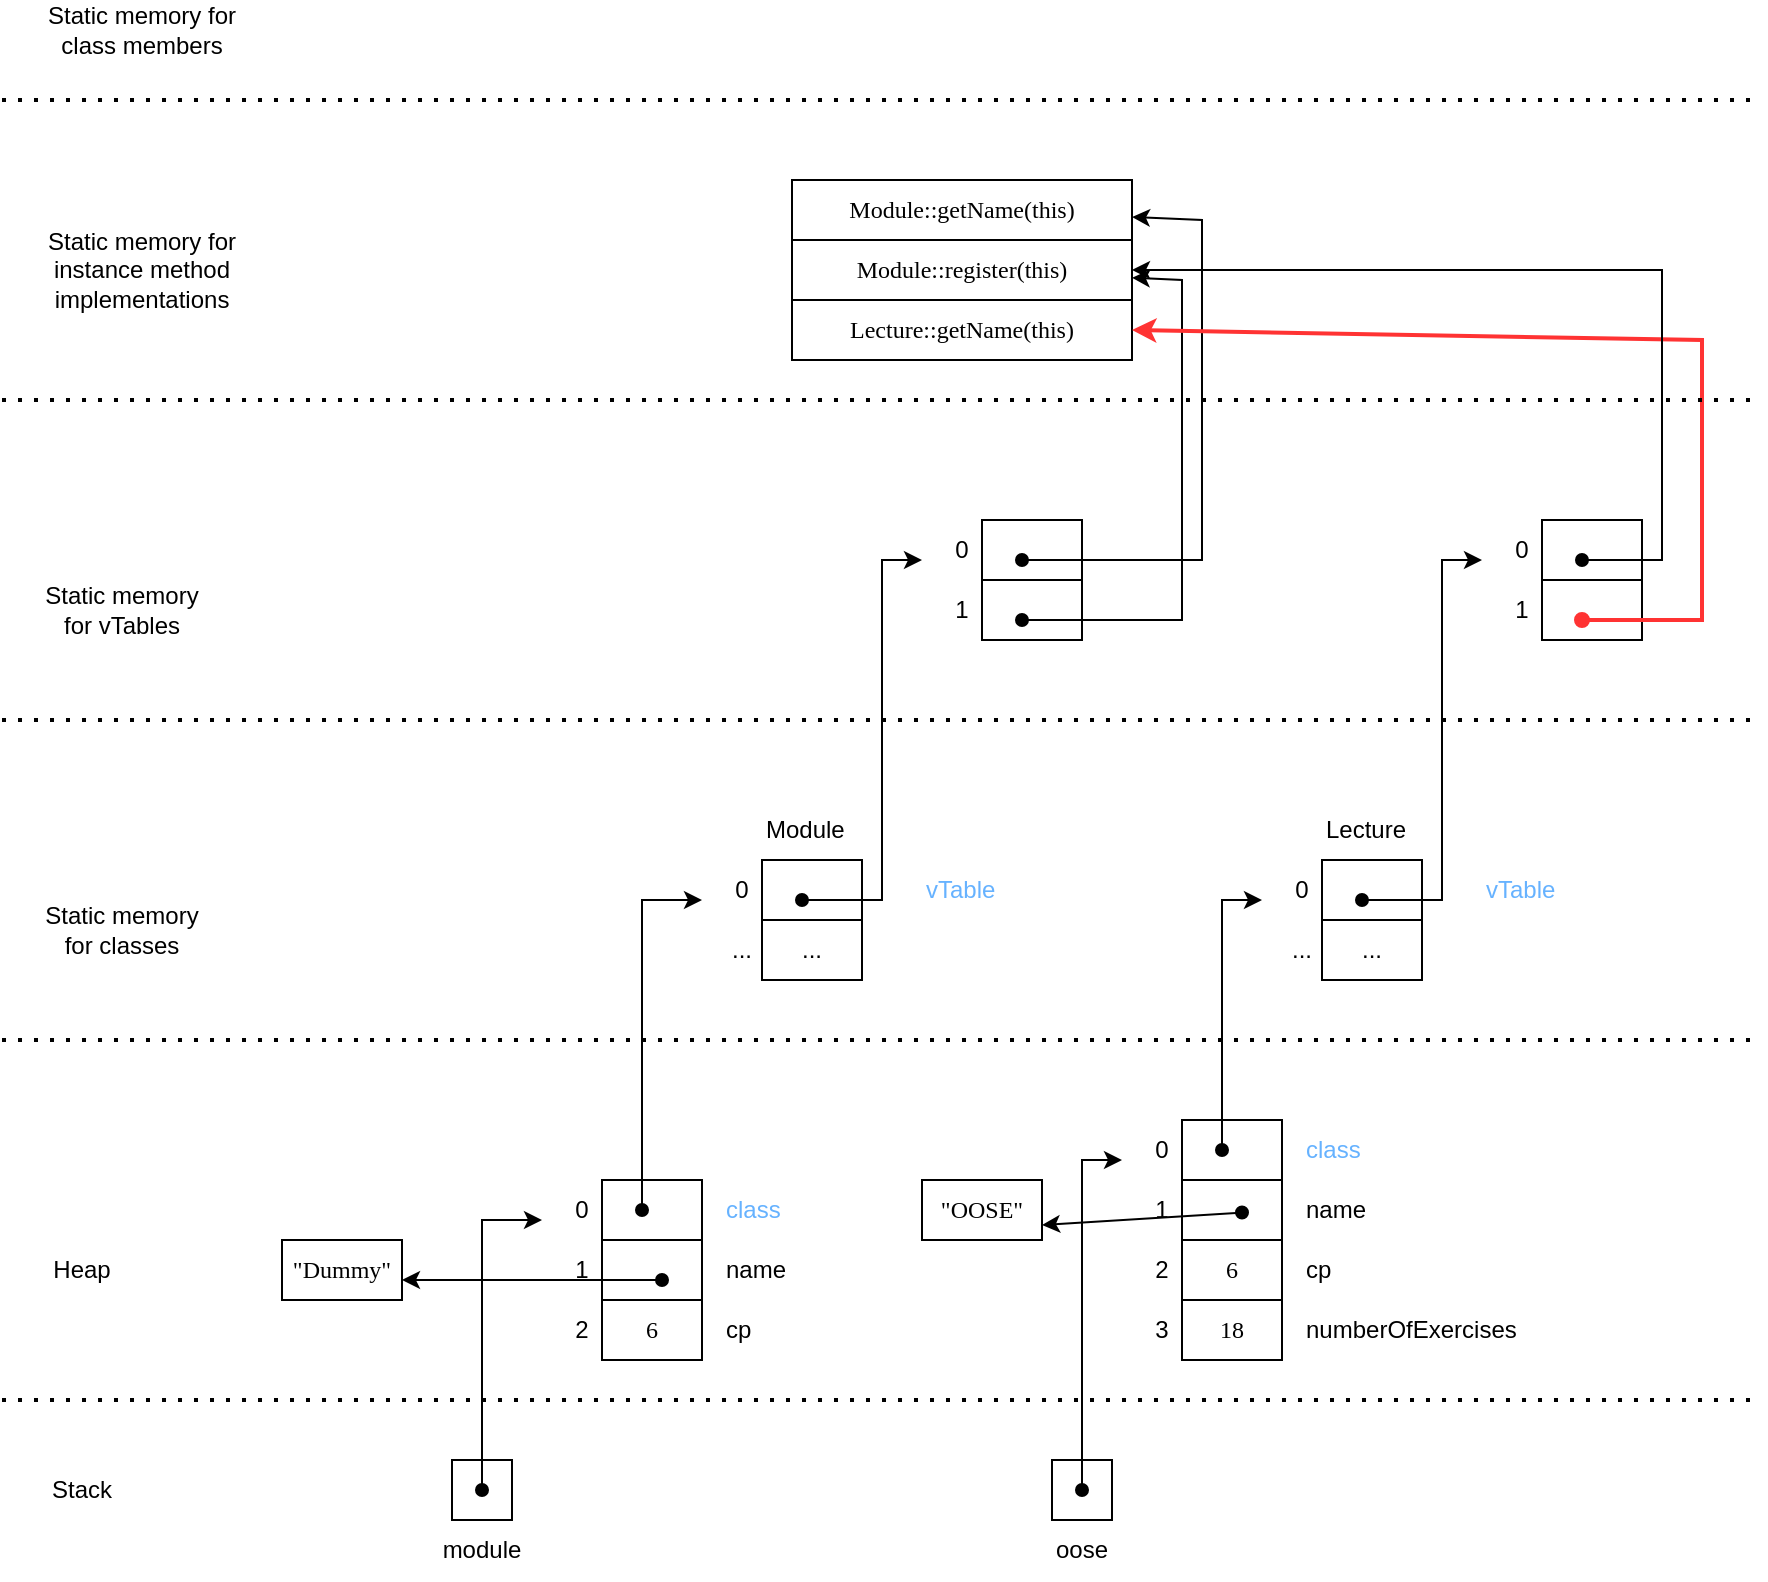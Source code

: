 <mxfile version="22.1.16" type="device">
  <diagram name="Seite-1" id="zye13YsFVni0NKRH_Sgb">
    <mxGraphModel dx="1816" dy="509" grid="1" gridSize="10" guides="1" tooltips="1" connect="1" arrows="1" fold="1" page="1" pageScale="1" pageWidth="827" pageHeight="1169" math="0" shadow="0">
      <root>
        <mxCell id="0" />
        <mxCell id="1" parent="0" />
        <mxCell id="ehCvCQgfd5y8BOZnRGVQ-1" value="" style="rounded=0;whiteSpace=wrap;html=1;" vertex="1" parent="1">
          <mxGeometry x="225" y="1100" width="30" height="30" as="geometry" />
        </mxCell>
        <mxCell id="ehCvCQgfd5y8BOZnRGVQ-2" value="" style="rounded=0;whiteSpace=wrap;html=1;" vertex="1" parent="1">
          <mxGeometry x="525" y="1100" width="30" height="30" as="geometry" />
        </mxCell>
        <mxCell id="ehCvCQgfd5y8BOZnRGVQ-3" value="module" style="text;html=1;strokeColor=none;fillColor=none;align=center;verticalAlign=middle;whiteSpace=wrap;rounded=0;" vertex="1" parent="1">
          <mxGeometry x="210" y="1130" width="60" height="30" as="geometry" />
        </mxCell>
        <mxCell id="ehCvCQgfd5y8BOZnRGVQ-4" value="oose" style="text;html=1;strokeColor=none;fillColor=none;align=center;verticalAlign=middle;whiteSpace=wrap;rounded=0;" vertex="1" parent="1">
          <mxGeometry x="510" y="1130" width="60" height="30" as="geometry" />
        </mxCell>
        <mxCell id="ehCvCQgfd5y8BOZnRGVQ-5" value="" style="rounded=0;whiteSpace=wrap;html=1;" vertex="1" parent="1">
          <mxGeometry x="300" y="960" width="50" height="30" as="geometry" />
        </mxCell>
        <mxCell id="ehCvCQgfd5y8BOZnRGVQ-6" value="" style="rounded=0;whiteSpace=wrap;html=1;" vertex="1" parent="1">
          <mxGeometry x="300" y="990" width="50" height="30" as="geometry" />
        </mxCell>
        <mxCell id="ehCvCQgfd5y8BOZnRGVQ-7" value="&lt;font face=&quot;Consolas&quot;&gt;6&lt;/font&gt;" style="rounded=0;whiteSpace=wrap;html=1;" vertex="1" parent="1">
          <mxGeometry x="300" y="1020" width="50" height="30" as="geometry" />
        </mxCell>
        <mxCell id="ehCvCQgfd5y8BOZnRGVQ-9" value="0" style="text;html=1;strokeColor=none;fillColor=none;align=center;verticalAlign=middle;whiteSpace=wrap;rounded=0;" vertex="1" parent="1">
          <mxGeometry x="280" y="960" width="20" height="30" as="geometry" />
        </mxCell>
        <mxCell id="ehCvCQgfd5y8BOZnRGVQ-10" value="1" style="text;html=1;strokeColor=none;fillColor=none;align=center;verticalAlign=middle;whiteSpace=wrap;rounded=0;" vertex="1" parent="1">
          <mxGeometry x="280" y="990" width="20" height="30" as="geometry" />
        </mxCell>
        <mxCell id="ehCvCQgfd5y8BOZnRGVQ-11" value="2" style="text;html=1;strokeColor=none;fillColor=none;align=center;verticalAlign=middle;whiteSpace=wrap;rounded=0;" vertex="1" parent="1">
          <mxGeometry x="280" y="1020" width="20" height="30" as="geometry" />
        </mxCell>
        <mxCell id="ehCvCQgfd5y8BOZnRGVQ-12" value="&lt;font color=&quot;#66b2ff&quot;&gt;class&lt;/font&gt;" style="text;html=1;strokeColor=none;fillColor=none;align=left;verticalAlign=middle;whiteSpace=wrap;rounded=0;" vertex="1" parent="1">
          <mxGeometry x="360" y="960" width="50" height="30" as="geometry" />
        </mxCell>
        <mxCell id="ehCvCQgfd5y8BOZnRGVQ-13" value="name" style="text;html=1;strokeColor=none;fillColor=none;align=left;verticalAlign=middle;whiteSpace=wrap;rounded=0;" vertex="1" parent="1">
          <mxGeometry x="360" y="990" width="50" height="30" as="geometry" />
        </mxCell>
        <mxCell id="ehCvCQgfd5y8BOZnRGVQ-14" value="cp" style="text;html=1;strokeColor=none;fillColor=none;align=left;verticalAlign=middle;whiteSpace=wrap;rounded=0;" vertex="1" parent="1">
          <mxGeometry x="360" y="1020" width="50" height="30" as="geometry" />
        </mxCell>
        <mxCell id="ehCvCQgfd5y8BOZnRGVQ-15" value="" style="endArrow=classic;html=1;rounded=0;startArrow=oval;startFill=1;exitX=0.5;exitY=0.5;exitDx=0;exitDy=0;exitPerimeter=0;" edge="1" parent="1" source="ehCvCQgfd5y8BOZnRGVQ-1">
          <mxGeometry width="50" height="50" relative="1" as="geometry">
            <mxPoint x="300" y="1140" as="sourcePoint" />
            <mxPoint x="270" y="980" as="targetPoint" />
            <Array as="points">
              <mxPoint x="240" y="980" />
            </Array>
          </mxGeometry>
        </mxCell>
        <mxCell id="ehCvCQgfd5y8BOZnRGVQ-16" value="&lt;font face=&quot;Consolas&quot;&gt;&quot;Dummy&quot;&lt;/font&gt;" style="rounded=0;whiteSpace=wrap;html=1;" vertex="1" parent="1">
          <mxGeometry x="140" y="990" width="60" height="30" as="geometry" />
        </mxCell>
        <mxCell id="ehCvCQgfd5y8BOZnRGVQ-17" value="" style="endArrow=classic;html=1;rounded=0;entryX=1;entryY=0.25;entryDx=0;entryDy=0;startArrow=oval;startFill=1;exitX=0.6;exitY=0.667;exitDx=0;exitDy=0;exitPerimeter=0;" edge="1" parent="1" source="ehCvCQgfd5y8BOZnRGVQ-6">
          <mxGeometry width="50" height="50" relative="1" as="geometry">
            <mxPoint x="320" y="1012.49" as="sourcePoint" />
            <mxPoint x="200" y="1010.0" as="targetPoint" />
            <Array as="points" />
          </mxGeometry>
        </mxCell>
        <mxCell id="ehCvCQgfd5y8BOZnRGVQ-18" value="" style="rounded=0;whiteSpace=wrap;html=1;" vertex="1" parent="1">
          <mxGeometry x="590" y="930" width="50" height="30" as="geometry" />
        </mxCell>
        <mxCell id="ehCvCQgfd5y8BOZnRGVQ-19" value="" style="rounded=0;whiteSpace=wrap;html=1;" vertex="1" parent="1">
          <mxGeometry x="590" y="960" width="50" height="30" as="geometry" />
        </mxCell>
        <mxCell id="ehCvCQgfd5y8BOZnRGVQ-20" value="&lt;font face=&quot;Consolas&quot;&gt;6&lt;/font&gt;" style="rounded=0;whiteSpace=wrap;html=1;" vertex="1" parent="1">
          <mxGeometry x="590" y="990" width="50" height="30" as="geometry" />
        </mxCell>
        <mxCell id="ehCvCQgfd5y8BOZnRGVQ-21" value="0" style="text;html=1;strokeColor=none;fillColor=none;align=center;verticalAlign=middle;whiteSpace=wrap;rounded=0;" vertex="1" parent="1">
          <mxGeometry x="570" y="930" width="20" height="30" as="geometry" />
        </mxCell>
        <mxCell id="ehCvCQgfd5y8BOZnRGVQ-22" value="1" style="text;html=1;strokeColor=none;fillColor=none;align=center;verticalAlign=middle;whiteSpace=wrap;rounded=0;" vertex="1" parent="1">
          <mxGeometry x="570" y="960" width="20" height="30" as="geometry" />
        </mxCell>
        <mxCell id="ehCvCQgfd5y8BOZnRGVQ-23" value="2" style="text;html=1;strokeColor=none;fillColor=none;align=center;verticalAlign=middle;whiteSpace=wrap;rounded=0;" vertex="1" parent="1">
          <mxGeometry x="570" y="990" width="20" height="30" as="geometry" />
        </mxCell>
        <mxCell id="ehCvCQgfd5y8BOZnRGVQ-24" value="&lt;font color=&quot;#66b2ff&quot;&gt;class&lt;/font&gt;" style="text;html=1;strokeColor=none;fillColor=none;align=left;verticalAlign=middle;whiteSpace=wrap;rounded=0;" vertex="1" parent="1">
          <mxGeometry x="650" y="930" width="50" height="30" as="geometry" />
        </mxCell>
        <mxCell id="ehCvCQgfd5y8BOZnRGVQ-25" value="name" style="text;html=1;strokeColor=none;fillColor=none;align=left;verticalAlign=middle;whiteSpace=wrap;rounded=0;" vertex="1" parent="1">
          <mxGeometry x="650" y="960" width="50" height="30" as="geometry" />
        </mxCell>
        <mxCell id="ehCvCQgfd5y8BOZnRGVQ-26" value="cp" style="text;html=1;strokeColor=none;fillColor=none;align=left;verticalAlign=middle;whiteSpace=wrap;rounded=0;" vertex="1" parent="1">
          <mxGeometry x="650" y="990" width="50" height="30" as="geometry" />
        </mxCell>
        <mxCell id="ehCvCQgfd5y8BOZnRGVQ-27" value="&lt;font face=&quot;Consolas&quot;&gt;18&lt;/font&gt;" style="rounded=0;whiteSpace=wrap;html=1;" vertex="1" parent="1">
          <mxGeometry x="590" y="1020" width="50" height="30" as="geometry" />
        </mxCell>
        <mxCell id="ehCvCQgfd5y8BOZnRGVQ-28" value="3" style="text;html=1;strokeColor=none;fillColor=none;align=center;verticalAlign=middle;whiteSpace=wrap;rounded=0;" vertex="1" parent="1">
          <mxGeometry x="570" y="1020" width="20" height="30" as="geometry" />
        </mxCell>
        <mxCell id="ehCvCQgfd5y8BOZnRGVQ-29" value="numberOfExercises" style="text;html=1;strokeColor=none;fillColor=none;align=left;verticalAlign=middle;whiteSpace=wrap;rounded=0;" vertex="1" parent="1">
          <mxGeometry x="650" y="1020" width="120" height="30" as="geometry" />
        </mxCell>
        <mxCell id="ehCvCQgfd5y8BOZnRGVQ-30" value="&lt;font face=&quot;Consolas&quot;&gt;&quot;OOSE&quot;&lt;/font&gt;" style="rounded=0;whiteSpace=wrap;html=1;" vertex="1" parent="1">
          <mxGeometry x="460" y="960" width="60" height="30" as="geometry" />
        </mxCell>
        <mxCell id="ehCvCQgfd5y8BOZnRGVQ-31" value="" style="endArrow=classic;html=1;rounded=0;exitX=0.6;exitY=0.542;exitDx=0;exitDy=0;exitPerimeter=0;entryX=1;entryY=0.75;entryDx=0;entryDy=0;startArrow=oval;startFill=1;" edge="1" parent="1" source="ehCvCQgfd5y8BOZnRGVQ-19" target="ehCvCQgfd5y8BOZnRGVQ-30">
          <mxGeometry width="50" height="50" relative="1" as="geometry">
            <mxPoint x="590" y="976.25" as="sourcePoint" />
            <mxPoint x="470" y="973.76" as="targetPoint" />
            <Array as="points" />
          </mxGeometry>
        </mxCell>
        <mxCell id="ehCvCQgfd5y8BOZnRGVQ-32" value="" style="endArrow=classic;html=1;rounded=0;startArrow=oval;startFill=1;exitX=0.5;exitY=0.5;exitDx=0;exitDy=0;exitPerimeter=0;" edge="1" parent="1">
          <mxGeometry width="50" height="50" relative="1" as="geometry">
            <mxPoint x="540" y="1115" as="sourcePoint" />
            <mxPoint x="560" y="950" as="targetPoint" />
            <Array as="points">
              <mxPoint x="540" y="950" />
            </Array>
          </mxGeometry>
        </mxCell>
        <mxCell id="ehCvCQgfd5y8BOZnRGVQ-33" value="" style="rounded=0;whiteSpace=wrap;html=1;" vertex="1" parent="1">
          <mxGeometry x="380" y="800" width="50" height="30" as="geometry" />
        </mxCell>
        <mxCell id="ehCvCQgfd5y8BOZnRGVQ-34" value="..." style="rounded=0;whiteSpace=wrap;html=1;" vertex="1" parent="1">
          <mxGeometry x="380" y="830" width="50" height="30" as="geometry" />
        </mxCell>
        <mxCell id="ehCvCQgfd5y8BOZnRGVQ-35" value="0" style="text;html=1;strokeColor=none;fillColor=none;align=center;verticalAlign=middle;whiteSpace=wrap;rounded=0;" vertex="1" parent="1">
          <mxGeometry x="360" y="800" width="20" height="30" as="geometry" />
        </mxCell>
        <mxCell id="ehCvCQgfd5y8BOZnRGVQ-36" value="..." style="text;html=1;strokeColor=none;fillColor=none;align=center;verticalAlign=middle;whiteSpace=wrap;rounded=0;" vertex="1" parent="1">
          <mxGeometry x="360" y="830" width="20" height="30" as="geometry" />
        </mxCell>
        <mxCell id="ehCvCQgfd5y8BOZnRGVQ-37" value="" style="rounded=0;whiteSpace=wrap;html=1;" vertex="1" parent="1">
          <mxGeometry x="660" y="800" width="50" height="30" as="geometry" />
        </mxCell>
        <mxCell id="ehCvCQgfd5y8BOZnRGVQ-38" value="..." style="rounded=0;whiteSpace=wrap;html=1;" vertex="1" parent="1">
          <mxGeometry x="660" y="830" width="50" height="30" as="geometry" />
        </mxCell>
        <mxCell id="ehCvCQgfd5y8BOZnRGVQ-39" value="0" style="text;html=1;strokeColor=none;fillColor=none;align=center;verticalAlign=middle;whiteSpace=wrap;rounded=0;" vertex="1" parent="1">
          <mxGeometry x="640" y="800" width="20" height="30" as="geometry" />
        </mxCell>
        <mxCell id="ehCvCQgfd5y8BOZnRGVQ-40" value="..." style="text;html=1;strokeColor=none;fillColor=none;align=center;verticalAlign=middle;whiteSpace=wrap;rounded=0;" vertex="1" parent="1">
          <mxGeometry x="640" y="830" width="20" height="30" as="geometry" />
        </mxCell>
        <mxCell id="ehCvCQgfd5y8BOZnRGVQ-41" value="Module" style="text;html=1;strokeColor=none;fillColor=none;align=left;verticalAlign=middle;whiteSpace=wrap;rounded=0;" vertex="1" parent="1">
          <mxGeometry x="380" y="770" width="50" height="30" as="geometry" />
        </mxCell>
        <mxCell id="ehCvCQgfd5y8BOZnRGVQ-42" value="Lecture" style="text;html=1;strokeColor=none;fillColor=none;align=left;verticalAlign=middle;whiteSpace=wrap;rounded=0;" vertex="1" parent="1">
          <mxGeometry x="660" y="770" width="50" height="30" as="geometry" />
        </mxCell>
        <mxCell id="ehCvCQgfd5y8BOZnRGVQ-43" value="" style="endArrow=classic;html=1;rounded=0;startArrow=oval;startFill=1;" edge="1" parent="1">
          <mxGeometry width="50" height="50" relative="1" as="geometry">
            <mxPoint x="320" y="975" as="sourcePoint" />
            <mxPoint x="350" y="820" as="targetPoint" />
            <Array as="points">
              <mxPoint x="320" y="820" />
            </Array>
          </mxGeometry>
        </mxCell>
        <mxCell id="ehCvCQgfd5y8BOZnRGVQ-44" value="" style="endArrow=classic;html=1;rounded=0;startArrow=oval;startFill=1;" edge="1" parent="1">
          <mxGeometry width="50" height="50" relative="1" as="geometry">
            <mxPoint x="610" y="945" as="sourcePoint" />
            <mxPoint x="630" y="820" as="targetPoint" />
            <Array as="points">
              <mxPoint x="610" y="820" />
            </Array>
          </mxGeometry>
        </mxCell>
        <mxCell id="ehCvCQgfd5y8BOZnRGVQ-45" value="&lt;font color=&quot;#66b2ff&quot;&gt;vTable&lt;/font&gt;" style="text;html=1;strokeColor=none;fillColor=none;align=left;verticalAlign=middle;whiteSpace=wrap;rounded=0;" vertex="1" parent="1">
          <mxGeometry x="460" y="800" width="50" height="30" as="geometry" />
        </mxCell>
        <mxCell id="ehCvCQgfd5y8BOZnRGVQ-46" value="&lt;font color=&quot;#66b2ff&quot;&gt;vTable&lt;/font&gt;" style="text;html=1;strokeColor=none;fillColor=none;align=left;verticalAlign=middle;whiteSpace=wrap;rounded=0;" vertex="1" parent="1">
          <mxGeometry x="740" y="800" width="50" height="30" as="geometry" />
        </mxCell>
        <mxCell id="ehCvCQgfd5y8BOZnRGVQ-47" value="" style="rounded=0;whiteSpace=wrap;html=1;" vertex="1" parent="1">
          <mxGeometry x="490" y="660" width="50" height="30" as="geometry" />
        </mxCell>
        <mxCell id="ehCvCQgfd5y8BOZnRGVQ-48" value="" style="rounded=0;whiteSpace=wrap;html=1;" vertex="1" parent="1">
          <mxGeometry x="490" y="630" width="50" height="30" as="geometry" />
        </mxCell>
        <mxCell id="ehCvCQgfd5y8BOZnRGVQ-49" value="0" style="text;html=1;strokeColor=none;fillColor=none;align=center;verticalAlign=middle;whiteSpace=wrap;rounded=0;" vertex="1" parent="1">
          <mxGeometry x="470" y="630" width="20" height="30" as="geometry" />
        </mxCell>
        <mxCell id="ehCvCQgfd5y8BOZnRGVQ-50" value="1" style="text;html=1;strokeColor=none;fillColor=none;align=center;verticalAlign=middle;whiteSpace=wrap;rounded=0;" vertex="1" parent="1">
          <mxGeometry x="470" y="660" width="20" height="30" as="geometry" />
        </mxCell>
        <mxCell id="ehCvCQgfd5y8BOZnRGVQ-55" value="" style="rounded=0;whiteSpace=wrap;html=1;" vertex="1" parent="1">
          <mxGeometry x="770" y="660" width="50" height="30" as="geometry" />
        </mxCell>
        <mxCell id="ehCvCQgfd5y8BOZnRGVQ-56" value="" style="rounded=0;whiteSpace=wrap;html=1;" vertex="1" parent="1">
          <mxGeometry x="770" y="630" width="50" height="30" as="geometry" />
        </mxCell>
        <mxCell id="ehCvCQgfd5y8BOZnRGVQ-57" value="0" style="text;html=1;strokeColor=none;fillColor=none;align=center;verticalAlign=middle;whiteSpace=wrap;rounded=0;" vertex="1" parent="1">
          <mxGeometry x="750" y="630" width="20" height="30" as="geometry" />
        </mxCell>
        <mxCell id="ehCvCQgfd5y8BOZnRGVQ-58" value="1" style="text;html=1;strokeColor=none;fillColor=none;align=center;verticalAlign=middle;whiteSpace=wrap;rounded=0;" vertex="1" parent="1">
          <mxGeometry x="750" y="660" width="20" height="30" as="geometry" />
        </mxCell>
        <mxCell id="ehCvCQgfd5y8BOZnRGVQ-59" value="" style="endArrow=classic;html=1;rounded=0;exitX=0.4;exitY=0.667;exitDx=0;exitDy=0;exitPerimeter=0;startArrow=oval;startFill=1;" edge="1" parent="1" source="ehCvCQgfd5y8BOZnRGVQ-33">
          <mxGeometry width="50" height="50" relative="1" as="geometry">
            <mxPoint x="560" y="750" as="sourcePoint" />
            <mxPoint x="460" y="650" as="targetPoint" />
            <Array as="points">
              <mxPoint x="440" y="820" />
              <mxPoint x="440" y="650" />
            </Array>
          </mxGeometry>
        </mxCell>
        <mxCell id="ehCvCQgfd5y8BOZnRGVQ-60" value="" style="endArrow=classic;html=1;rounded=0;exitX=0.4;exitY=0.667;exitDx=0;exitDy=0;exitPerimeter=0;startArrow=oval;startFill=1;" edge="1" parent="1">
          <mxGeometry width="50" height="50" relative="1" as="geometry">
            <mxPoint x="680" y="820" as="sourcePoint" />
            <mxPoint x="740" y="650" as="targetPoint" />
            <Array as="points">
              <mxPoint x="720" y="820" />
              <mxPoint x="720" y="650" />
            </Array>
          </mxGeometry>
        </mxCell>
        <mxCell id="ehCvCQgfd5y8BOZnRGVQ-61" value="&lt;font face=&quot;Consolas&quot;&gt;Module::getName(this)&lt;/font&gt;" style="rounded=0;whiteSpace=wrap;html=1;align=center;" vertex="1" parent="1">
          <mxGeometry x="395" y="460" width="170" height="30" as="geometry" />
        </mxCell>
        <mxCell id="ehCvCQgfd5y8BOZnRGVQ-62" value="&lt;font face=&quot;Consolas&quot;&gt;Module::register(this)&lt;/font&gt;" style="rounded=0;whiteSpace=wrap;html=1;" vertex="1" parent="1">
          <mxGeometry x="395" y="490" width="170" height="30" as="geometry" />
        </mxCell>
        <mxCell id="ehCvCQgfd5y8BOZnRGVQ-63" value="&lt;font face=&quot;Consolas&quot;&gt;Lecture::getName(this)&lt;/font&gt;" style="rounded=0;whiteSpace=wrap;html=1;" vertex="1" parent="1">
          <mxGeometry x="395" y="520" width="170" height="30" as="geometry" />
        </mxCell>
        <mxCell id="ehCvCQgfd5y8BOZnRGVQ-64" value="" style="endArrow=classic;html=1;rounded=0;exitX=0.4;exitY=0.667;exitDx=0;exitDy=0;exitPerimeter=0;startArrow=oval;startFill=1;" edge="1" parent="1" source="ehCvCQgfd5y8BOZnRGVQ-48" target="ehCvCQgfd5y8BOZnRGVQ-61">
          <mxGeometry width="50" height="50" relative="1" as="geometry">
            <mxPoint x="610" y="630" as="sourcePoint" />
            <mxPoint x="570" y="480" as="targetPoint" />
            <Array as="points">
              <mxPoint x="600" y="650" />
              <mxPoint x="600" y="480" />
            </Array>
          </mxGeometry>
        </mxCell>
        <mxCell id="ehCvCQgfd5y8BOZnRGVQ-65" value="" style="endArrow=classic;html=1;rounded=0;exitX=0.4;exitY=0.667;exitDx=0;exitDy=0;exitPerimeter=0;startArrow=oval;startFill=1;" edge="1" parent="1" source="ehCvCQgfd5y8BOZnRGVQ-47" target="ehCvCQgfd5y8BOZnRGVQ-62">
          <mxGeometry width="50" height="50" relative="1" as="geometry">
            <mxPoint x="610" y="680" as="sourcePoint" />
            <mxPoint x="570" y="510" as="targetPoint" />
            <Array as="points">
              <mxPoint x="590" y="680" />
              <mxPoint x="590" y="510" />
            </Array>
          </mxGeometry>
        </mxCell>
        <mxCell id="ehCvCQgfd5y8BOZnRGVQ-66" value="" style="endArrow=classic;html=1;rounded=0;exitX=0.4;exitY=0.667;exitDx=0;exitDy=0;exitPerimeter=0;startArrow=oval;startFill=1;entryX=1;entryY=0.5;entryDx=0;entryDy=0;strokeColor=#FF3333;strokeWidth=2;" edge="1" parent="1" source="ehCvCQgfd5y8BOZnRGVQ-55" target="ehCvCQgfd5y8BOZnRGVQ-63">
          <mxGeometry width="50" height="50" relative="1" as="geometry">
            <mxPoint x="870" y="660" as="sourcePoint" />
            <mxPoint x="920" y="610" as="targetPoint" />
            <Array as="points">
              <mxPoint x="850" y="680" />
              <mxPoint x="850" y="540" />
            </Array>
          </mxGeometry>
        </mxCell>
        <mxCell id="ehCvCQgfd5y8BOZnRGVQ-68" value="" style="endArrow=classic;html=1;rounded=0;exitX=0.4;exitY=0.667;exitDx=0;exitDy=0;exitPerimeter=0;startArrow=oval;startFill=1;" edge="1" parent="1" source="ehCvCQgfd5y8BOZnRGVQ-56" target="ehCvCQgfd5y8BOZnRGVQ-62">
          <mxGeometry width="50" height="50" relative="1" as="geometry">
            <mxPoint x="940" y="630" as="sourcePoint" />
            <mxPoint x="670" y="550" as="targetPoint" />
            <Array as="points">
              <mxPoint x="830" y="650" />
              <mxPoint x="830" y="505" />
            </Array>
          </mxGeometry>
        </mxCell>
        <mxCell id="ehCvCQgfd5y8BOZnRGVQ-69" value="Stack" style="text;html=1;strokeColor=none;fillColor=none;align=center;verticalAlign=middle;whiteSpace=wrap;rounded=0;" vertex="1" parent="1">
          <mxGeometry x="10" y="1100" width="60" height="30" as="geometry" />
        </mxCell>
        <mxCell id="ehCvCQgfd5y8BOZnRGVQ-70" value="Heap" style="text;html=1;strokeColor=none;fillColor=none;align=center;verticalAlign=middle;whiteSpace=wrap;rounded=0;" vertex="1" parent="1">
          <mxGeometry x="10" y="990" width="60" height="30" as="geometry" />
        </mxCell>
        <mxCell id="ehCvCQgfd5y8BOZnRGVQ-71" value="Static memory for classes" style="text;html=1;strokeColor=none;fillColor=none;align=center;verticalAlign=middle;whiteSpace=wrap;rounded=0;" vertex="1" parent="1">
          <mxGeometry x="20" y="820" width="80" height="30" as="geometry" />
        </mxCell>
        <mxCell id="ehCvCQgfd5y8BOZnRGVQ-72" value="Static memory for vTables" style="text;html=1;strokeColor=none;fillColor=none;align=center;verticalAlign=middle;whiteSpace=wrap;rounded=0;" vertex="1" parent="1">
          <mxGeometry x="20" y="660" width="80" height="30" as="geometry" />
        </mxCell>
        <mxCell id="ehCvCQgfd5y8BOZnRGVQ-73" value="Static memory for instance method implementations" style="text;html=1;strokeColor=none;fillColor=none;align=center;verticalAlign=middle;whiteSpace=wrap;rounded=0;" vertex="1" parent="1">
          <mxGeometry x="20" y="490" width="100" height="30" as="geometry" />
        </mxCell>
        <mxCell id="ehCvCQgfd5y8BOZnRGVQ-74" value="Static memory for class members" style="text;html=1;strokeColor=none;fillColor=none;align=center;verticalAlign=middle;whiteSpace=wrap;rounded=0;" vertex="1" parent="1">
          <mxGeometry x="20" y="370" width="100" height="30" as="geometry" />
        </mxCell>
        <mxCell id="ehCvCQgfd5y8BOZnRGVQ-75" value="" style="endArrow=none;dashed=1;html=1;dashPattern=1 3;strokeWidth=2;rounded=0;" edge="1" parent="1">
          <mxGeometry width="50" height="50" relative="1" as="geometry">
            <mxPoint y="420" as="sourcePoint" />
            <mxPoint x="880" y="420" as="targetPoint" />
          </mxGeometry>
        </mxCell>
        <mxCell id="ehCvCQgfd5y8BOZnRGVQ-76" value="" style="endArrow=none;dashed=1;html=1;dashPattern=1 3;strokeWidth=2;rounded=0;" edge="1" parent="1">
          <mxGeometry width="50" height="50" relative="1" as="geometry">
            <mxPoint y="570" as="sourcePoint" />
            <mxPoint x="880" y="570" as="targetPoint" />
          </mxGeometry>
        </mxCell>
        <mxCell id="ehCvCQgfd5y8BOZnRGVQ-77" value="" style="endArrow=none;dashed=1;html=1;dashPattern=1 3;strokeWidth=2;rounded=0;" edge="1" parent="1">
          <mxGeometry width="50" height="50" relative="1" as="geometry">
            <mxPoint y="730" as="sourcePoint" />
            <mxPoint x="880" y="730" as="targetPoint" />
          </mxGeometry>
        </mxCell>
        <mxCell id="ehCvCQgfd5y8BOZnRGVQ-78" value="" style="endArrow=none;dashed=1;html=1;dashPattern=1 3;strokeWidth=2;rounded=0;" edge="1" parent="1">
          <mxGeometry width="50" height="50" relative="1" as="geometry">
            <mxPoint y="890" as="sourcePoint" />
            <mxPoint x="880" y="890" as="targetPoint" />
          </mxGeometry>
        </mxCell>
        <mxCell id="ehCvCQgfd5y8BOZnRGVQ-79" value="" style="endArrow=none;dashed=1;html=1;dashPattern=1 3;strokeWidth=2;rounded=0;" edge="1" parent="1">
          <mxGeometry width="50" height="50" relative="1" as="geometry">
            <mxPoint y="1070" as="sourcePoint" />
            <mxPoint x="880" y="1070" as="targetPoint" />
          </mxGeometry>
        </mxCell>
      </root>
    </mxGraphModel>
  </diagram>
</mxfile>
